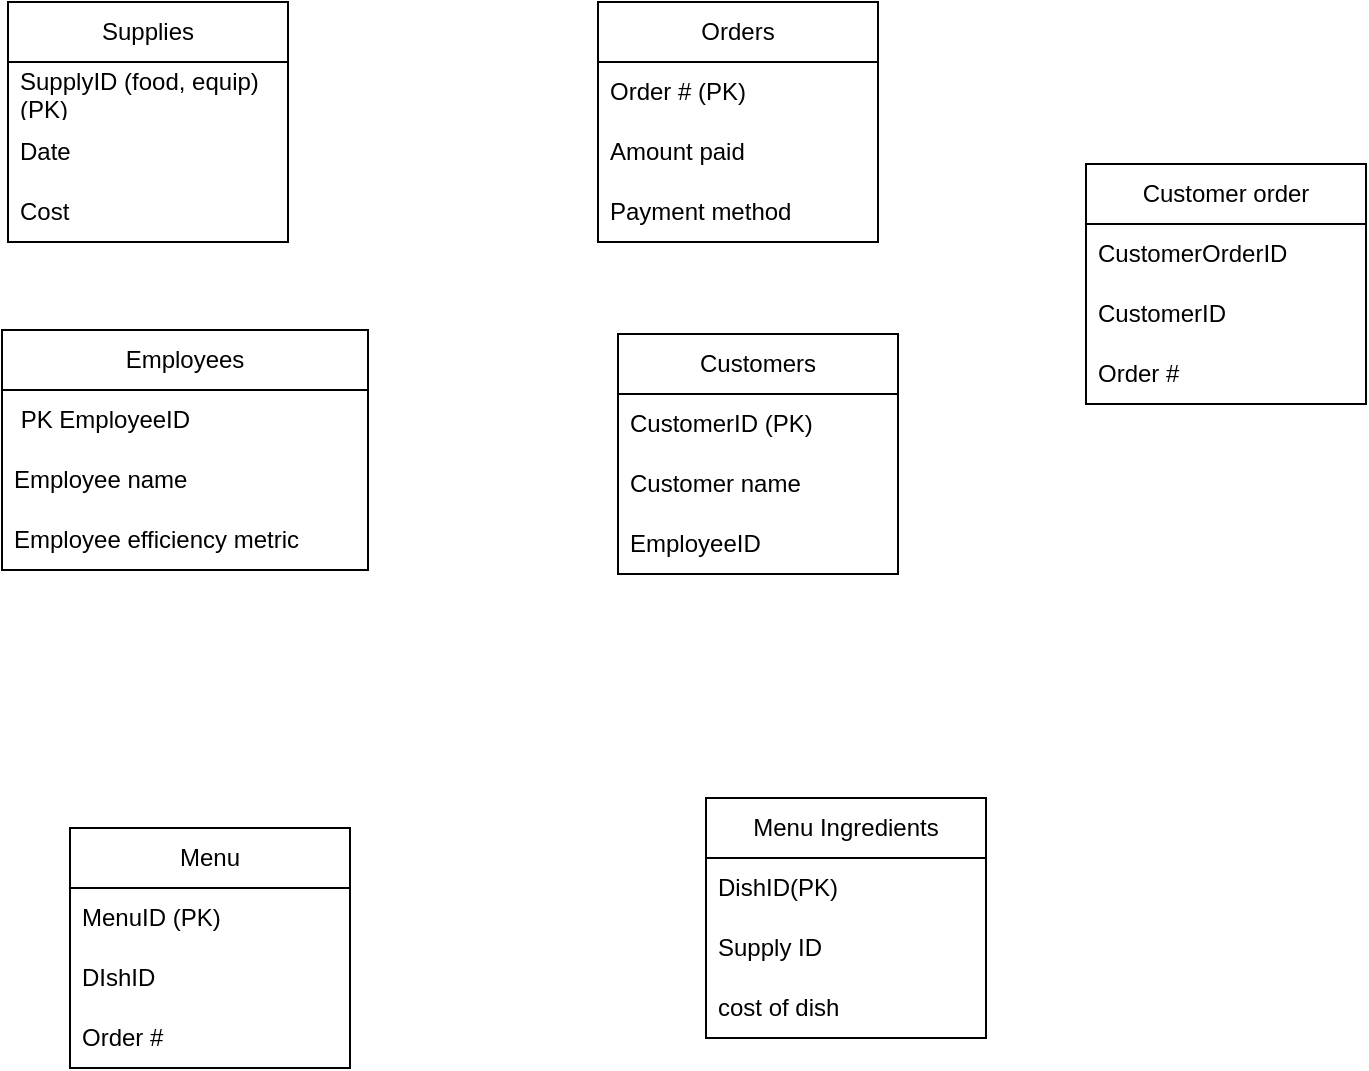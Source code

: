 <mxfile version="24.7.17">
  <diagram name="Page-1" id="rBGAqeiz4oCl3eht4Bwq">
    <mxGraphModel dx="1042" dy="1111" grid="0" gridSize="10" guides="1" tooltips="1" connect="1" arrows="1" fold="1" page="0" pageScale="1" pageWidth="850" pageHeight="1100" math="0" shadow="0">
      <root>
        <mxCell id="0" />
        <mxCell id="1" parent="0" />
        <mxCell id="vGkJpFYCosvd9r0rAjr1-6" value="Customers" style="swimlane;fontStyle=0;childLayout=stackLayout;horizontal=1;startSize=30;horizontalStack=0;resizeParent=1;resizeParentMax=0;resizeLast=0;collapsible=1;marginBottom=0;whiteSpace=wrap;html=1;" vertex="1" parent="1">
          <mxGeometry x="314" y="42" width="140" height="120" as="geometry" />
        </mxCell>
        <mxCell id="vGkJpFYCosvd9r0rAjr1-41" value="CustomerID (PK)" style="text;strokeColor=none;fillColor=none;align=left;verticalAlign=middle;spacingLeft=4;spacingRight=4;overflow=hidden;points=[[0,0.5],[1,0.5]];portConstraint=eastwest;rotatable=0;whiteSpace=wrap;html=1;" vertex="1" parent="vGkJpFYCosvd9r0rAjr1-6">
          <mxGeometry y="30" width="140" height="30" as="geometry" />
        </mxCell>
        <mxCell id="vGkJpFYCosvd9r0rAjr1-3" value="Customer name" style="text;strokeColor=none;fillColor=none;align=left;verticalAlign=middle;spacingLeft=4;spacingRight=4;overflow=hidden;points=[[0,0.5],[1,0.5]];portConstraint=eastwest;rotatable=0;whiteSpace=wrap;html=1;" vertex="1" parent="vGkJpFYCosvd9r0rAjr1-6">
          <mxGeometry y="60" width="140" height="30" as="geometry" />
        </mxCell>
        <mxCell id="vGkJpFYCosvd9r0rAjr1-5" value="EmployeeID" style="text;strokeColor=none;fillColor=none;align=left;verticalAlign=middle;spacingLeft=4;spacingRight=4;overflow=hidden;points=[[0,0.5],[1,0.5]];portConstraint=eastwest;rotatable=0;whiteSpace=wrap;html=1;" vertex="1" parent="vGkJpFYCosvd9r0rAjr1-6">
          <mxGeometry y="90" width="140" height="30" as="geometry" />
        </mxCell>
        <mxCell id="vGkJpFYCosvd9r0rAjr1-10" value="Supplies" style="swimlane;fontStyle=0;childLayout=stackLayout;horizontal=1;startSize=30;horizontalStack=0;resizeParent=1;resizeParentMax=0;resizeLast=0;collapsible=1;marginBottom=0;whiteSpace=wrap;html=1;" vertex="1" parent="1">
          <mxGeometry x="9" y="-124" width="140" height="120" as="geometry" />
        </mxCell>
        <mxCell id="vGkJpFYCosvd9r0rAjr1-11" value="SupplyID (food, equip) (PK)" style="text;strokeColor=none;fillColor=none;align=left;verticalAlign=middle;spacingLeft=4;spacingRight=4;overflow=hidden;points=[[0,0.5],[1,0.5]];portConstraint=eastwest;rotatable=0;whiteSpace=wrap;html=1;" vertex="1" parent="vGkJpFYCosvd9r0rAjr1-10">
          <mxGeometry y="30" width="140" height="30" as="geometry" />
        </mxCell>
        <mxCell id="vGkJpFYCosvd9r0rAjr1-12" value="Date" style="text;strokeColor=none;fillColor=none;align=left;verticalAlign=middle;spacingLeft=4;spacingRight=4;overflow=hidden;points=[[0,0.5],[1,0.5]];portConstraint=eastwest;rotatable=0;whiteSpace=wrap;html=1;" vertex="1" parent="vGkJpFYCosvd9r0rAjr1-10">
          <mxGeometry y="60" width="140" height="30" as="geometry" />
        </mxCell>
        <mxCell id="vGkJpFYCosvd9r0rAjr1-13" value="Cost" style="text;strokeColor=none;fillColor=none;align=left;verticalAlign=middle;spacingLeft=4;spacingRight=4;overflow=hidden;points=[[0,0.5],[1,0.5]];portConstraint=eastwest;rotatable=0;whiteSpace=wrap;html=1;" vertex="1" parent="vGkJpFYCosvd9r0rAjr1-10">
          <mxGeometry y="90" width="140" height="30" as="geometry" />
        </mxCell>
        <mxCell id="vGkJpFYCosvd9r0rAjr1-14" value="Employees" style="swimlane;fontStyle=0;childLayout=stackLayout;horizontal=1;startSize=30;horizontalStack=0;resizeParent=1;resizeParentMax=0;resizeLast=0;collapsible=1;marginBottom=0;whiteSpace=wrap;html=1;" vertex="1" parent="1">
          <mxGeometry x="6" y="40" width="183" height="120" as="geometry" />
        </mxCell>
        <mxCell id="vGkJpFYCosvd9r0rAjr1-16" value="&amp;nbsp;PK EmployeeID" style="text;strokeColor=none;fillColor=none;align=left;verticalAlign=middle;spacingLeft=4;spacingRight=4;overflow=hidden;points=[[0,0.5],[1,0.5]];portConstraint=eastwest;rotatable=0;whiteSpace=wrap;html=1;" vertex="1" parent="vGkJpFYCosvd9r0rAjr1-14">
          <mxGeometry y="30" width="183" height="30" as="geometry" />
        </mxCell>
        <mxCell id="vGkJpFYCosvd9r0rAjr1-35" value="Employee name" style="text;strokeColor=none;fillColor=none;align=left;verticalAlign=middle;spacingLeft=4;spacingRight=4;overflow=hidden;points=[[0,0.5],[1,0.5]];portConstraint=eastwest;rotatable=0;whiteSpace=wrap;html=1;" vertex="1" parent="vGkJpFYCosvd9r0rAjr1-14">
          <mxGeometry y="60" width="183" height="30" as="geometry" />
        </mxCell>
        <mxCell id="vGkJpFYCosvd9r0rAjr1-17" value="Employee efficiency metric" style="text;strokeColor=none;fillColor=none;align=left;verticalAlign=middle;spacingLeft=4;spacingRight=4;overflow=hidden;points=[[0,0.5],[1,0.5]];portConstraint=eastwest;rotatable=0;whiteSpace=wrap;html=1;" vertex="1" parent="vGkJpFYCosvd9r0rAjr1-14">
          <mxGeometry y="90" width="183" height="30" as="geometry" />
        </mxCell>
        <mxCell id="vGkJpFYCosvd9r0rAjr1-18" value="Orders" style="swimlane;fontStyle=0;childLayout=stackLayout;horizontal=1;startSize=30;horizontalStack=0;resizeParent=1;resizeParentMax=0;resizeLast=0;collapsible=1;marginBottom=0;whiteSpace=wrap;html=1;" vertex="1" parent="1">
          <mxGeometry x="304" y="-124" width="140" height="120" as="geometry" />
        </mxCell>
        <mxCell id="vGkJpFYCosvd9r0rAjr1-19" value="Order # (PK)" style="text;strokeColor=none;fillColor=none;align=left;verticalAlign=middle;spacingLeft=4;spacingRight=4;overflow=hidden;points=[[0,0.5],[1,0.5]];portConstraint=eastwest;rotatable=0;whiteSpace=wrap;html=1;" vertex="1" parent="vGkJpFYCosvd9r0rAjr1-18">
          <mxGeometry y="30" width="140" height="30" as="geometry" />
        </mxCell>
        <mxCell id="vGkJpFYCosvd9r0rAjr1-20" value="Amount paid" style="text;strokeColor=none;fillColor=none;align=left;verticalAlign=middle;spacingLeft=4;spacingRight=4;overflow=hidden;points=[[0,0.5],[1,0.5]];portConstraint=eastwest;rotatable=0;whiteSpace=wrap;html=1;" vertex="1" parent="vGkJpFYCosvd9r0rAjr1-18">
          <mxGeometry y="60" width="140" height="30" as="geometry" />
        </mxCell>
        <mxCell id="vGkJpFYCosvd9r0rAjr1-21" value="Payment method" style="text;strokeColor=none;fillColor=none;align=left;verticalAlign=middle;spacingLeft=4;spacingRight=4;overflow=hidden;points=[[0,0.5],[1,0.5]];portConstraint=eastwest;rotatable=0;whiteSpace=wrap;html=1;" vertex="1" parent="vGkJpFYCosvd9r0rAjr1-18">
          <mxGeometry y="90" width="140" height="30" as="geometry" />
        </mxCell>
        <mxCell id="vGkJpFYCosvd9r0rAjr1-42" value="Menu" style="swimlane;fontStyle=0;childLayout=stackLayout;horizontal=1;startSize=30;horizontalStack=0;resizeParent=1;resizeParentMax=0;resizeLast=0;collapsible=1;marginBottom=0;whiteSpace=wrap;html=1;" vertex="1" parent="1">
          <mxGeometry x="40" y="289" width="140" height="120" as="geometry" />
        </mxCell>
        <mxCell id="vGkJpFYCosvd9r0rAjr1-43" value="MenuID (PK)&amp;nbsp; &amp;nbsp;" style="text;strokeColor=none;fillColor=none;align=left;verticalAlign=middle;spacingLeft=4;spacingRight=4;overflow=hidden;points=[[0,0.5],[1,0.5]];portConstraint=eastwest;rotatable=0;whiteSpace=wrap;html=1;" vertex="1" parent="vGkJpFYCosvd9r0rAjr1-42">
          <mxGeometry y="30" width="140" height="30" as="geometry" />
        </mxCell>
        <mxCell id="vGkJpFYCosvd9r0rAjr1-46" value="DIshID" style="text;strokeColor=none;fillColor=none;align=left;verticalAlign=middle;spacingLeft=4;spacingRight=4;overflow=hidden;points=[[0,0.5],[1,0.5]];portConstraint=eastwest;rotatable=0;whiteSpace=wrap;html=1;" vertex="1" parent="vGkJpFYCosvd9r0rAjr1-42">
          <mxGeometry y="60" width="140" height="30" as="geometry" />
        </mxCell>
        <mxCell id="vGkJpFYCosvd9r0rAjr1-44" value="Order #" style="text;strokeColor=none;fillColor=none;align=left;verticalAlign=middle;spacingLeft=4;spacingRight=4;overflow=hidden;points=[[0,0.5],[1,0.5]];portConstraint=eastwest;rotatable=0;whiteSpace=wrap;html=1;" vertex="1" parent="vGkJpFYCosvd9r0rAjr1-42">
          <mxGeometry y="90" width="140" height="30" as="geometry" />
        </mxCell>
        <mxCell id="vGkJpFYCosvd9r0rAjr1-47" value="Menu Ingredients" style="swimlane;fontStyle=0;childLayout=stackLayout;horizontal=1;startSize=30;horizontalStack=0;resizeParent=1;resizeParentMax=0;resizeLast=0;collapsible=1;marginBottom=0;whiteSpace=wrap;html=1;" vertex="1" parent="1">
          <mxGeometry x="358" y="274" width="140" height="120" as="geometry" />
        </mxCell>
        <mxCell id="vGkJpFYCosvd9r0rAjr1-48" value="DishID(PK)" style="text;strokeColor=none;fillColor=none;align=left;verticalAlign=middle;spacingLeft=4;spacingRight=4;overflow=hidden;points=[[0,0.5],[1,0.5]];portConstraint=eastwest;rotatable=0;whiteSpace=wrap;html=1;" vertex="1" parent="vGkJpFYCosvd9r0rAjr1-47">
          <mxGeometry y="30" width="140" height="30" as="geometry" />
        </mxCell>
        <mxCell id="vGkJpFYCosvd9r0rAjr1-49" value="Supply ID" style="text;strokeColor=none;fillColor=none;align=left;verticalAlign=middle;spacingLeft=4;spacingRight=4;overflow=hidden;points=[[0,0.5],[1,0.5]];portConstraint=eastwest;rotatable=0;whiteSpace=wrap;html=1;" vertex="1" parent="vGkJpFYCosvd9r0rAjr1-47">
          <mxGeometry y="60" width="140" height="30" as="geometry" />
        </mxCell>
        <mxCell id="vGkJpFYCosvd9r0rAjr1-50" value="cost of dish&amp;nbsp;" style="text;strokeColor=none;fillColor=none;align=left;verticalAlign=middle;spacingLeft=4;spacingRight=4;overflow=hidden;points=[[0,0.5],[1,0.5]];portConstraint=eastwest;rotatable=0;whiteSpace=wrap;html=1;" vertex="1" parent="vGkJpFYCosvd9r0rAjr1-47">
          <mxGeometry y="90" width="140" height="30" as="geometry" />
        </mxCell>
        <mxCell id="vGkJpFYCosvd9r0rAjr1-51" value="Customer order" style="swimlane;fontStyle=0;childLayout=stackLayout;horizontal=1;startSize=30;horizontalStack=0;resizeParent=1;resizeParentMax=0;resizeLast=0;collapsible=1;marginBottom=0;whiteSpace=wrap;html=1;" vertex="1" parent="1">
          <mxGeometry x="548" y="-43" width="140" height="120" as="geometry" />
        </mxCell>
        <mxCell id="vGkJpFYCosvd9r0rAjr1-52" value="CustomerOrderID" style="text;strokeColor=none;fillColor=none;align=left;verticalAlign=middle;spacingLeft=4;spacingRight=4;overflow=hidden;points=[[0,0.5],[1,0.5]];portConstraint=eastwest;rotatable=0;whiteSpace=wrap;html=1;" vertex="1" parent="vGkJpFYCosvd9r0rAjr1-51">
          <mxGeometry y="30" width="140" height="30" as="geometry" />
        </mxCell>
        <mxCell id="vGkJpFYCosvd9r0rAjr1-53" value="CustomerID" style="text;strokeColor=none;fillColor=none;align=left;verticalAlign=middle;spacingLeft=4;spacingRight=4;overflow=hidden;points=[[0,0.5],[1,0.5]];portConstraint=eastwest;rotatable=0;whiteSpace=wrap;html=1;" vertex="1" parent="vGkJpFYCosvd9r0rAjr1-51">
          <mxGeometry y="60" width="140" height="30" as="geometry" />
        </mxCell>
        <mxCell id="vGkJpFYCosvd9r0rAjr1-54" value="Order #" style="text;strokeColor=none;fillColor=none;align=left;verticalAlign=middle;spacingLeft=4;spacingRight=4;overflow=hidden;points=[[0,0.5],[1,0.5]];portConstraint=eastwest;rotatable=0;whiteSpace=wrap;html=1;" vertex="1" parent="vGkJpFYCosvd9r0rAjr1-51">
          <mxGeometry y="90" width="140" height="30" as="geometry" />
        </mxCell>
      </root>
    </mxGraphModel>
  </diagram>
</mxfile>
